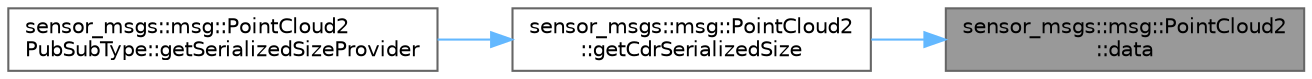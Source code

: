 digraph "sensor_msgs::msg::PointCloud2::data"
{
 // INTERACTIVE_SVG=YES
 // LATEX_PDF_SIZE
  bgcolor="transparent";
  edge [fontname=Helvetica,fontsize=10,labelfontname=Helvetica,labelfontsize=10];
  node [fontname=Helvetica,fontsize=10,shape=box,height=0.2,width=0.4];
  rankdir="RL";
  Node1 [id="Node000001",label="sensor_msgs::msg::PointCloud2\l::data",height=0.2,width=0.4,color="gray40", fillcolor="grey60", style="filled", fontcolor="black",tooltip="This function copies the value in member data"];
  Node1 -> Node2 [id="edge1_Node000001_Node000002",dir="back",color="steelblue1",style="solid",tooltip=" "];
  Node2 [id="Node000002",label="sensor_msgs::msg::PointCloud2\l::getCdrSerializedSize",height=0.2,width=0.4,color="grey40", fillcolor="white", style="filled",URL="$d8/da2/classsensor__msgs_1_1msg_1_1PointCloud2.html#aa9aef76d2156e1d9cb0b7cd2da0b3955",tooltip="This function returns the serialized size of a data depending on the buffer alignment."];
  Node2 -> Node3 [id="edge2_Node000002_Node000003",dir="back",color="steelblue1",style="solid",tooltip=" "];
  Node3 [id="Node000003",label="sensor_msgs::msg::PointCloud2\lPubSubType::getSerializedSizeProvider",height=0.2,width=0.4,color="grey40", fillcolor="white", style="filled",URL="$d8/dd0/classsensor__msgs_1_1msg_1_1PointCloud2PubSubType.html#a217c43f6d12e5c89d4906982e397c43c",tooltip=" "];
}
